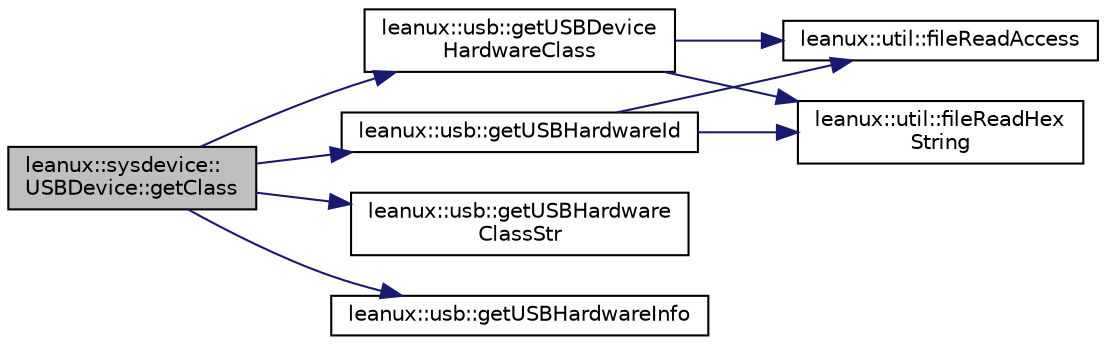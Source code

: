 digraph "leanux::sysdevice::USBDevice::getClass"
{
 // LATEX_PDF_SIZE
  bgcolor="transparent";
  edge [fontname="Helvetica",fontsize="10",labelfontname="Helvetica",labelfontsize="10"];
  node [fontname="Helvetica",fontsize="10",shape=record];
  rankdir="LR";
  Node1 [label="leanux::sysdevice::\lUSBDevice::getClass",height=0.2,width=0.4,color="black", fillcolor="grey75", style="filled", fontcolor="black",tooltip="Get the device class for this device."];
  Node1 -> Node2 [color="midnightblue",fontsize="10",style="solid",fontname="Helvetica"];
  Node2 [label="leanux::usb::getUSBDevice\lHardwareClass",height=0.2,width=0.4,color="black",URL="$namespaceleanux_1_1usb.html#ae3f7ed1c037eeb5c87ae8b7a21ee32f4",tooltip=" "];
  Node2 -> Node3 [color="midnightblue",fontsize="10",style="solid",fontname="Helvetica"];
  Node3 [label="leanux::util::fileReadAccess",height=0.2,width=0.4,color="black",URL="$namespaceleanux_1_1util.html#a6421ca2c46c56eebe1a486c6a498ce7d",tooltip="Test if a file exists and can be read."];
  Node2 -> Node4 [color="midnightblue",fontsize="10",style="solid",fontname="Helvetica"];
  Node4 [label="leanux::util::fileReadHex\lString",height=0.2,width=0.4,color="black",URL="$namespaceleanux_1_1util.html#a7efa8c5cecc9bb8beada58ee60fa71c4",tooltip="read the first data in the file as a hexadecimal string representation of a signed long."];
  Node1 -> Node5 [color="midnightblue",fontsize="10",style="solid",fontname="Helvetica"];
  Node5 [label="leanux::usb::getUSBHardware\lClassStr",height=0.2,width=0.4,color="black",URL="$namespaceleanux_1_1usb.html#ae829acc56dd4d026e028bf61bf2e4b3a",tooltip=" "];
  Node1 -> Node6 [color="midnightblue",fontsize="10",style="solid",fontname="Helvetica"];
  Node6 [label="leanux::usb::getUSBHardwareId",height=0.2,width=0.4,color="black",URL="$namespaceleanux_1_1usb.html#a40b22561354d4885b6abe9a59f952904",tooltip="Get the USBHardwareId from an USBDevicePath."];
  Node6 -> Node3 [color="midnightblue",fontsize="10",style="solid",fontname="Helvetica"];
  Node6 -> Node4 [color="midnightblue",fontsize="10",style="solid",fontname="Helvetica"];
  Node1 -> Node7 [color="midnightblue",fontsize="10",style="solid",fontname="Helvetica"];
  Node7 [label="leanux::usb::getUSBHardwareInfo",height=0.2,width=0.4,color="black",URL="$namespaceleanux_1_1usb.html#a72944e4549fc2c4adf4d01c2d467bb6a",tooltip="Translate an USBHardwareId into an USBHardwareInfo by using the system (/usr/share) usb...."];
}
